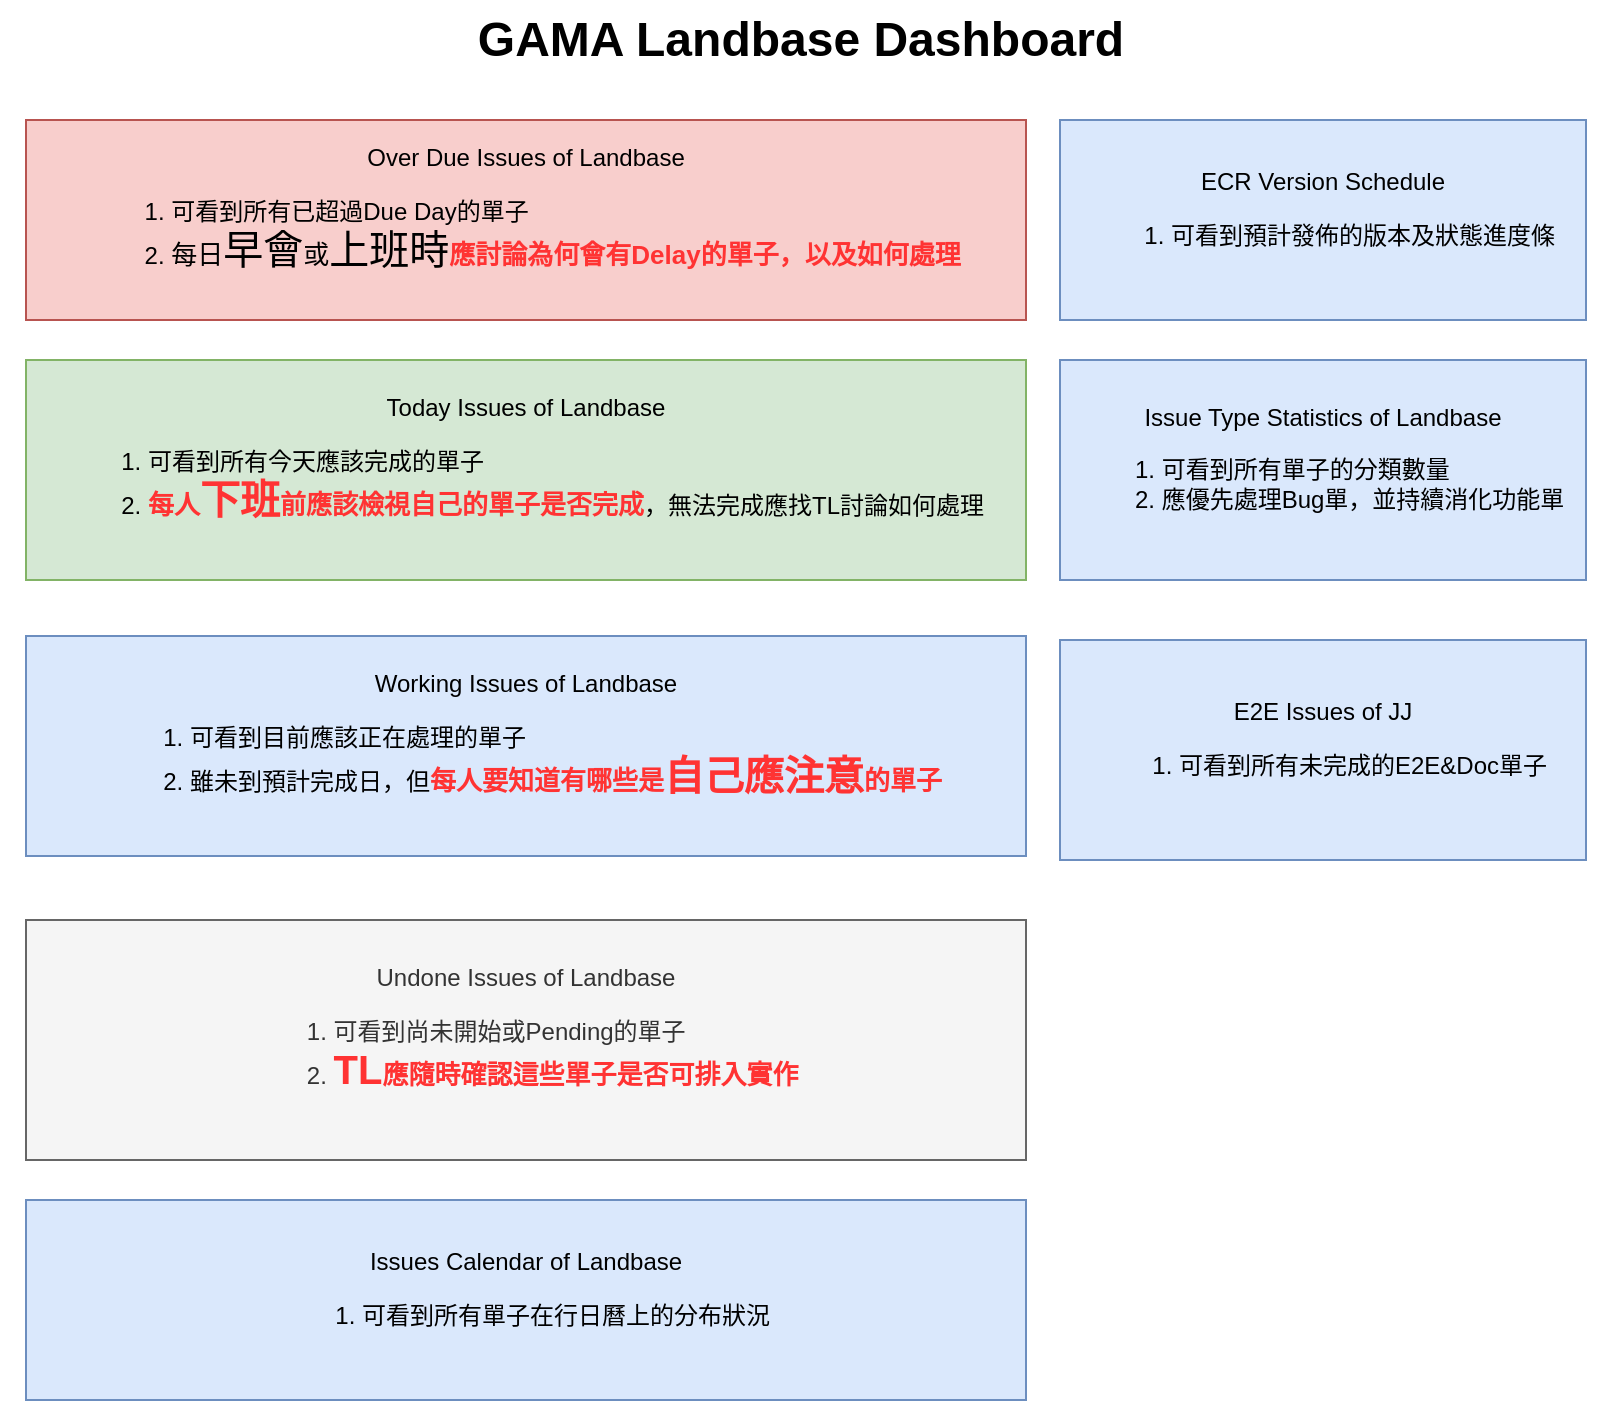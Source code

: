 <mxfile version="10.8.8" type="github"><diagram id="M95wfp1Q9Uw5M2g8LMAI" name="第1頁"><mxGraphModel dx="1398" dy="796" grid="1" gridSize="10" guides="1" tooltips="1" connect="1" arrows="1" fold="1" page="1" pageScale="1" pageWidth="827" pageHeight="800" math="0" shadow="0"><root><mxCell id="0"/><mxCell id="1" parent="0"/><mxCell id="uwWNamnaWRUTzGGO2uTA-1" value="Over Due Issues of Landbase&lt;br&gt;&lt;ol&gt;&lt;li style=&quot;text-align: left&quot;&gt;可看到所有已超過Due Day的單子&lt;/li&gt;&lt;li style=&quot;text-align: left&quot;&gt;&lt;span style=&quot;font-size: 13px&quot;&gt;每日&lt;/span&gt;&lt;font style=&quot;font-size: 20px&quot;&gt;早會&lt;/font&gt;&lt;span style=&quot;font-size: 13px&quot;&gt;或&lt;/span&gt;&lt;font style=&quot;font-size: 20px&quot;&gt;上班時&lt;/font&gt;&lt;font color=&quot;#ff3333&quot; style=&quot;font-size: 13px&quot;&gt;&lt;b&gt;應討論為何會有Delay的單子，以及如何處理&lt;/b&gt;&lt;/font&gt;&lt;/li&gt;&lt;/ol&gt;" style="rounded=0;whiteSpace=wrap;html=1;fillColor=#f8cecc;strokeColor=#b85450;" vertex="1" parent="1"><mxGeometry x="23" y="70" width="500" height="100" as="geometry"/></mxCell><mxCell id="uwWNamnaWRUTzGGO2uTA-2" value="ECR Version Schedule&lt;br&gt;&lt;div style=&quot;text-align: left&quot;&gt;&lt;ol&gt;&lt;li&gt;可看到預計發佈的版本及狀態進度條&lt;/li&gt;&lt;/ol&gt;&lt;/div&gt;" style="rounded=0;whiteSpace=wrap;html=1;fillColor=#dae8fc;strokeColor=#6c8ebf;" vertex="1" parent="1"><mxGeometry x="540" y="70" width="263" height="100" as="geometry"/></mxCell><mxCell id="uwWNamnaWRUTzGGO2uTA-3" value="Today Issues of Landbase&lt;br&gt;&lt;ol&gt;&lt;li style=&quot;text-align: left&quot;&gt;可看到所有今天應該完成的單子&lt;/li&gt;&lt;li style=&quot;text-align: left&quot;&gt;&lt;font color=&quot;#ff3333&quot;&gt;&lt;b&gt;&lt;span style=&quot;font-size: 13px&quot;&gt;每人&lt;/span&gt;&lt;font style=&quot;font-size: 20px&quot;&gt;下班&lt;/font&gt;&lt;span style=&quot;font-size: 13px&quot;&gt;前應該檢視自己的單子是否完成&lt;/span&gt;&lt;/b&gt;&lt;/font&gt;，無法完成應找TL討論如何處理&lt;/li&gt;&lt;/ol&gt;" style="rounded=0;whiteSpace=wrap;html=1;fillColor=#d5e8d4;strokeColor=#82b366;" vertex="1" parent="1"><mxGeometry x="23" y="190" width="500" height="110" as="geometry"/></mxCell><mxCell id="uwWNamnaWRUTzGGO2uTA-4" value="Issue Type Statistics of Landbase&lt;br&gt;&lt;div style=&quot;text-align: left&quot;&gt;&lt;ol&gt;&lt;li&gt;可看到所有單子的分類數量&lt;/li&gt;&lt;li&gt;應優先處理Bug單，並持續消化功能單&lt;/li&gt;&lt;/ol&gt;&lt;/div&gt;" style="rounded=0;whiteSpace=wrap;html=1;fillColor=#dae8fc;strokeColor=#6c8ebf;" vertex="1" parent="1"><mxGeometry x="540" y="190" width="263" height="110" as="geometry"/></mxCell><mxCell id="uwWNamnaWRUTzGGO2uTA-5" value="E2E Issues of JJ&lt;br&gt;&lt;ol&gt;&lt;li style=&quot;text-align: left&quot;&gt;可看到所有未完成的E2E&amp;amp;Doc單子&lt;/li&gt;&lt;/ol&gt;" style="rounded=0;whiteSpace=wrap;html=1;fillColor=#dae8fc;strokeColor=#6c8ebf;" vertex="1" parent="1"><mxGeometry x="540" y="330" width="263" height="110" as="geometry"/></mxCell><mxCell id="uwWNamnaWRUTzGGO2uTA-6" value="Working Issues of Landbase&lt;br&gt;&lt;ol&gt;&lt;li style=&quot;text-align: left&quot;&gt;可看到目前應該正在處理的單子&lt;/li&gt;&lt;li style=&quot;text-align: left&quot;&gt;雖未到預計完成日，但&lt;b&gt;&lt;font color=&quot;#ff3333&quot;&gt;&lt;span style=&quot;font-size: 13px&quot;&gt;每人要知道有哪些是&lt;/span&gt;&lt;font style=&quot;font-size: 20px&quot;&gt;自己應注意&lt;/font&gt;&lt;span style=&quot;font-size: 13px&quot;&gt;的單子&lt;/span&gt;&lt;/font&gt;&lt;/b&gt;&lt;/li&gt;&lt;/ol&gt;" style="rounded=0;whiteSpace=wrap;html=1;fillColor=#dae8fc;strokeColor=#6c8ebf;" vertex="1" parent="1"><mxGeometry x="23" y="328" width="500" height="110" as="geometry"/></mxCell><mxCell id="uwWNamnaWRUTzGGO2uTA-7" value="Undone Issues of Landbase&lt;br&gt;&lt;ol&gt;&lt;li style=&quot;text-align: left&quot;&gt;可看到尚未開始或Pending的單子&lt;/li&gt;&lt;li style=&quot;text-align: left&quot;&gt;&lt;b&gt;&lt;font color=&quot;#ff3333&quot;&gt;&lt;font style=&quot;font-size: 20px&quot;&gt;TL&lt;/font&gt;&lt;span style=&quot;font-size: 13px&quot;&gt;應隨時確認這些單子是否可排入實作&lt;/span&gt;&lt;/font&gt;&lt;/b&gt;&lt;/li&gt;&lt;/ol&gt;" style="rounded=0;whiteSpace=wrap;html=1;fillColor=#f5f5f5;strokeColor=#666666;fontColor=#333333;" vertex="1" parent="1"><mxGeometry x="23" y="470" width="500" height="120" as="geometry"/></mxCell><mxCell id="uwWNamnaWRUTzGGO2uTA-8" value="Issues Calendar of Landbase&lt;br&gt;&lt;ol&gt;&lt;li style=&quot;text-align: left&quot;&gt;可看到所有單子在行日曆上的分布狀況&lt;/li&gt;&lt;/ol&gt;" style="rounded=0;whiteSpace=wrap;html=1;fillColor=#dae8fc;strokeColor=#6c8ebf;" vertex="1" parent="1"><mxGeometry x="23" y="610" width="500" height="100" as="geometry"/></mxCell><mxCell id="uwWNamnaWRUTzGGO2uTA-9" value="GAMA Landbase Dashboard" style="text;strokeColor=none;fillColor=none;html=1;fontSize=24;fontStyle=1;verticalAlign=middle;align=center;" vertex="1" parent="1"><mxGeometry x="10" y="10" width="800" height="40" as="geometry"/></mxCell></root></mxGraphModel></diagram></mxfile>